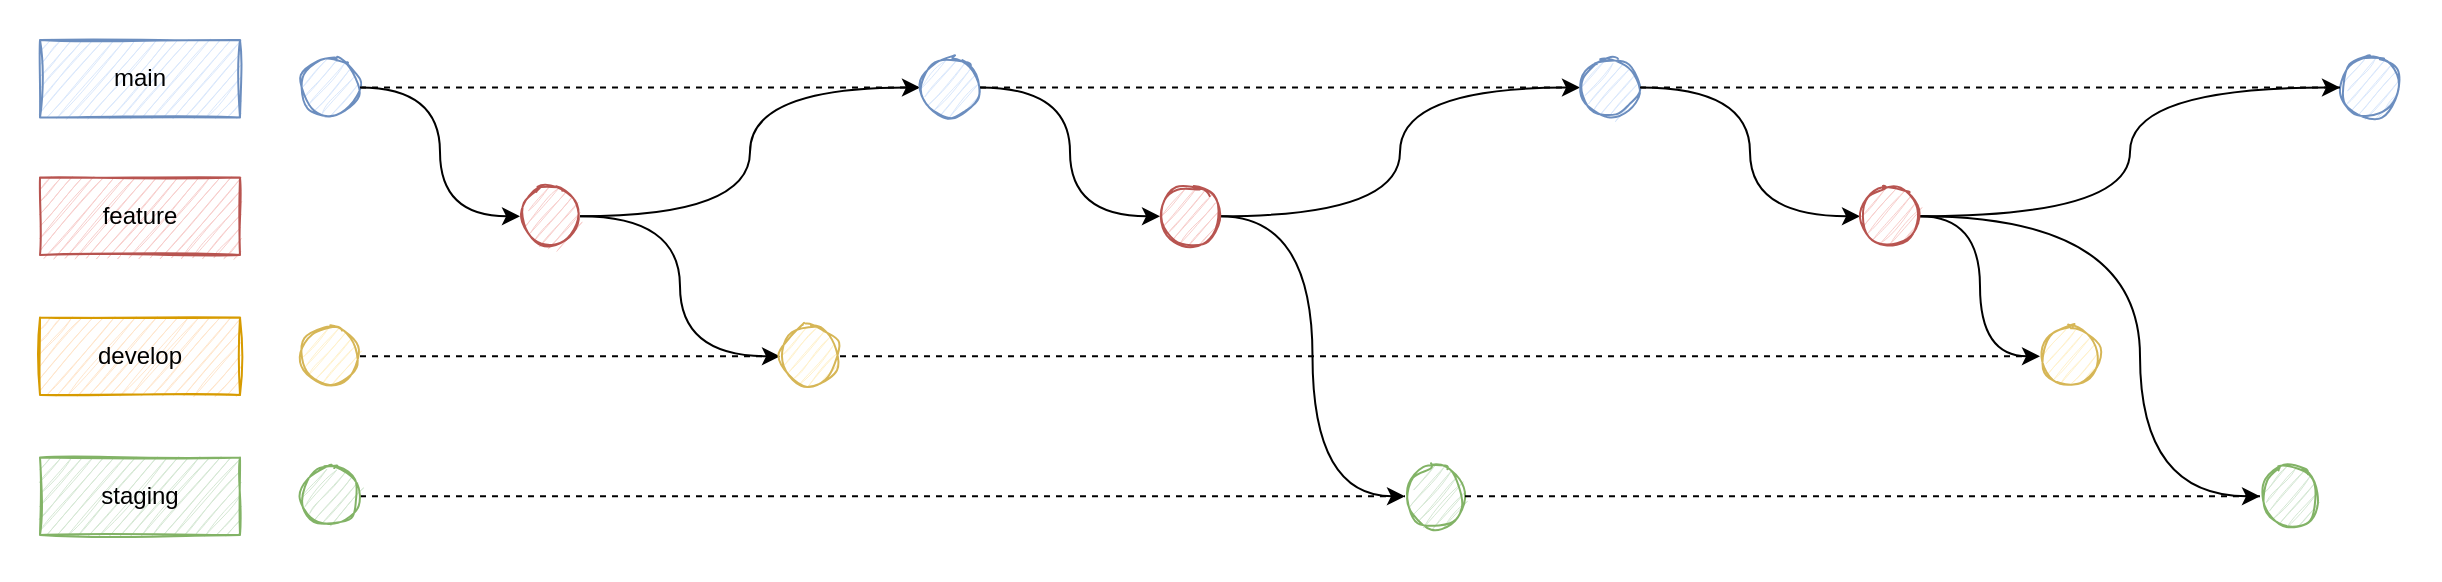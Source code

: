 <mxfile>
    <diagram id="nmVdRzCMXVpeTzNxSv2q" name="Page-1">
        <mxGraphModel dx="996" dy="2825" grid="1" gridSize="10" guides="1" tooltips="1" connect="1" arrows="1" fold="1" page="1" pageScale="1" pageWidth="850" pageHeight="1100" math="0" shadow="0">
            <root>
                <mxCell id="0"/>
                <mxCell id="1" parent="0"/>
                <mxCell id="57" value="" style="rounded=0;whiteSpace=wrap;html=1;strokeColor=none;fillColor=none;sketch=1;" parent="1" vertex="1">
                    <mxGeometry y="-2200" width="1220" height="290" as="geometry"/>
                </mxCell>
                <mxCell id="40" value="feature" style="whiteSpace=wrap;html=1;fillColor=#f8cecc;strokeColor=#b85450;sketch=1;" parent="1" vertex="1">
                    <mxGeometry x="20" y="-2111.25" width="100" height="38.75" as="geometry"/>
                </mxCell>
                <mxCell id="41" value="develop" style="whiteSpace=wrap;html=1;fillColor=#ffe6cc;strokeColor=#d79b00;sketch=1;" parent="1" vertex="1">
                    <mxGeometry x="20" y="-2041.25" width="100" height="38.75" as="geometry"/>
                </mxCell>
                <mxCell id="65" style="edgeStyle=orthogonalEdgeStyle;curved=1;rounded=0;orthogonalLoop=1;jettySize=auto;html=1;exitX=1;exitY=0.5;exitDx=0;exitDy=0;entryX=0;entryY=0.5;entryDx=0;entryDy=0;" edge="1" parent="1" source="58" target="61">
                    <mxGeometry relative="1" as="geometry"/>
                </mxCell>
                <mxCell id="58" value="" style="ellipse;whiteSpace=wrap;html=1;aspect=fixed;fillColor=#dae8fc;strokeColor=#6c8ebf;sketch=1;" vertex="1" parent="1">
                    <mxGeometry x="150" y="-2171.25" width="30" height="30" as="geometry"/>
                </mxCell>
                <mxCell id="59" value="main" style="whiteSpace=wrap;html=1;fillColor=#dae8fc;strokeColor=#6c8ebf;sketch=1;" vertex="1" parent="1">
                    <mxGeometry x="20" y="-2180" width="100" height="38.75" as="geometry"/>
                </mxCell>
                <mxCell id="60" value="staging" style="whiteSpace=wrap;html=1;fillColor=#d5e8d4;strokeColor=#82b366;sketch=1;" vertex="1" parent="1">
                    <mxGeometry x="20" y="-1971.25" width="100" height="38.75" as="geometry"/>
                </mxCell>
                <mxCell id="67" style="edgeStyle=orthogonalEdgeStyle;curved=1;rounded=0;orthogonalLoop=1;jettySize=auto;html=1;exitX=1;exitY=0.5;exitDx=0;exitDy=0;entryX=0;entryY=0.5;entryDx=0;entryDy=0;" edge="1" parent="1" source="61" target="66">
                    <mxGeometry relative="1" as="geometry"/>
                </mxCell>
                <mxCell id="68" style="edgeStyle=orthogonalEdgeStyle;curved=1;rounded=0;orthogonalLoop=1;jettySize=auto;html=1;exitX=1;exitY=0.5;exitDx=0;exitDy=0;entryX=0;entryY=0.5;entryDx=0;entryDy=0;" edge="1" parent="1" source="61" target="64">
                    <mxGeometry relative="1" as="geometry"/>
                </mxCell>
                <mxCell id="61" value="" style="ellipse;whiteSpace=wrap;html=1;aspect=fixed;fillColor=#f8cecc;strokeColor=#b85450;sketch=1;" vertex="1" parent="1">
                    <mxGeometry x="260" y="-2106.87" width="30" height="30" as="geometry"/>
                </mxCell>
                <mxCell id="76" style="edgeStyle=none;rounded=0;orthogonalLoop=1;jettySize=auto;html=1;exitX=1;exitY=0.5;exitDx=0;exitDy=0;entryX=0;entryY=0.5;entryDx=0;entryDy=0;dashed=1;endArrow=none;endFill=0;" edge="1" parent="1" source="62" target="66">
                    <mxGeometry relative="1" as="geometry"/>
                </mxCell>
                <mxCell id="62" value="" style="ellipse;whiteSpace=wrap;html=1;aspect=fixed;fillColor=#fff2cc;strokeColor=#d6b656;sketch=1;" vertex="1" parent="1">
                    <mxGeometry x="150" y="-2036.87" width="30" height="30" as="geometry"/>
                </mxCell>
                <mxCell id="77" style="edgeStyle=none;rounded=0;orthogonalLoop=1;jettySize=auto;html=1;exitX=1;exitY=0.5;exitDx=0;exitDy=0;entryX=0;entryY=0.5;entryDx=0;entryDy=0;dashed=1;endArrow=none;endFill=0;" edge="1" parent="1" source="63" target="71">
                    <mxGeometry relative="1" as="geometry"/>
                </mxCell>
                <mxCell id="63" value="" style="ellipse;whiteSpace=wrap;html=1;aspect=fixed;fillColor=#d5e8d4;strokeColor=#82b366;sketch=1;" vertex="1" parent="1">
                    <mxGeometry x="150" y="-1966.87" width="30" height="30" as="geometry"/>
                </mxCell>
                <mxCell id="70" style="edgeStyle=orthogonalEdgeStyle;curved=1;rounded=0;orthogonalLoop=1;jettySize=auto;html=1;exitX=1;exitY=0.5;exitDx=0;exitDy=0;entryX=0;entryY=0.5;entryDx=0;entryDy=0;" edge="1" parent="1" source="64" target="69">
                    <mxGeometry relative="1" as="geometry"/>
                </mxCell>
                <mxCell id="64" value="" style="ellipse;whiteSpace=wrap;html=1;aspect=fixed;fillColor=#dae8fc;strokeColor=#6c8ebf;sketch=1;" vertex="1" parent="1">
                    <mxGeometry x="460" y="-2171.25" width="30" height="30" as="geometry"/>
                </mxCell>
                <mxCell id="66" value="" style="ellipse;whiteSpace=wrap;html=1;aspect=fixed;fillColor=#fff2cc;strokeColor=#d6b656;sketch=1;" vertex="1" parent="1">
                    <mxGeometry x="390" y="-2036.87" width="30" height="30" as="geometry"/>
                </mxCell>
                <mxCell id="72" style="edgeStyle=orthogonalEdgeStyle;curved=1;rounded=0;orthogonalLoop=1;jettySize=auto;html=1;exitX=1;exitY=0.5;exitDx=0;exitDy=0;entryX=0;entryY=0.5;entryDx=0;entryDy=0;" edge="1" parent="1" source="69" target="71">
                    <mxGeometry relative="1" as="geometry"/>
                </mxCell>
                <mxCell id="74" style="edgeStyle=orthogonalEdgeStyle;curved=1;rounded=0;orthogonalLoop=1;jettySize=auto;html=1;exitX=1;exitY=0.5;exitDx=0;exitDy=0;entryX=0;entryY=0.5;entryDx=0;entryDy=0;" edge="1" parent="1" source="69" target="73">
                    <mxGeometry relative="1" as="geometry"/>
                </mxCell>
                <mxCell id="69" value="" style="ellipse;whiteSpace=wrap;html=1;aspect=fixed;fillColor=#f8cecc;strokeColor=#b85450;sketch=1;" vertex="1" parent="1">
                    <mxGeometry x="580" y="-2106.87" width="30" height="30" as="geometry"/>
                </mxCell>
                <mxCell id="71" value="" style="ellipse;whiteSpace=wrap;html=1;aspect=fixed;fillColor=#d5e8d4;strokeColor=#82b366;sketch=1;" vertex="1" parent="1">
                    <mxGeometry x="702.5" y="-1966.87" width="30" height="30" as="geometry"/>
                </mxCell>
                <mxCell id="81" style="edgeStyle=orthogonalEdgeStyle;curved=1;rounded=0;orthogonalLoop=1;jettySize=auto;html=1;exitX=1;exitY=0.5;exitDx=0;exitDy=0;entryX=0;entryY=0.5;entryDx=0;entryDy=0;endArrow=classic;endFill=1;" edge="1" parent="1" source="73" target="78">
                    <mxGeometry relative="1" as="geometry"/>
                </mxCell>
                <mxCell id="73" value="" style="ellipse;whiteSpace=wrap;html=1;aspect=fixed;fillColor=#dae8fc;strokeColor=#6c8ebf;sketch=1;" vertex="1" parent="1">
                    <mxGeometry x="790" y="-2171.25" width="30" height="30" as="geometry"/>
                </mxCell>
                <mxCell id="83" style="edgeStyle=orthogonalEdgeStyle;curved=1;rounded=0;orthogonalLoop=1;jettySize=auto;html=1;exitX=1;exitY=0.5;exitDx=0;exitDy=0;entryX=0;entryY=0.5;entryDx=0;entryDy=0;endArrow=classic;endFill=1;" edge="1" parent="1" source="78" target="82">
                    <mxGeometry relative="1" as="geometry"/>
                </mxCell>
                <mxCell id="85" style="edgeStyle=orthogonalEdgeStyle;curved=1;rounded=0;orthogonalLoop=1;jettySize=auto;html=1;entryX=0;entryY=0.5;entryDx=0;entryDy=0;endArrow=classic;endFill=1;" edge="1" parent="1" source="78" target="84">
                    <mxGeometry relative="1" as="geometry">
                        <Array as="points">
                            <mxPoint x="1070" y="-2092"/>
                            <mxPoint x="1070" y="-1952"/>
                        </Array>
                    </mxGeometry>
                </mxCell>
                <mxCell id="87" style="edgeStyle=orthogonalEdgeStyle;curved=1;rounded=0;orthogonalLoop=1;jettySize=auto;html=1;exitX=1;exitY=0.5;exitDx=0;exitDy=0;entryX=0;entryY=0.5;entryDx=0;entryDy=0;endArrow=classic;endFill=1;" edge="1" parent="1" source="78" target="86">
                    <mxGeometry relative="1" as="geometry"/>
                </mxCell>
                <mxCell id="78" value="" style="ellipse;whiteSpace=wrap;html=1;aspect=fixed;fillColor=#f8cecc;strokeColor=#b85450;sketch=1;" vertex="1" parent="1">
                    <mxGeometry x="930" y="-2106.87" width="30" height="30" as="geometry"/>
                </mxCell>
                <mxCell id="82" value="" style="ellipse;whiteSpace=wrap;html=1;aspect=fixed;fillColor=#fff2cc;strokeColor=#d6b656;sketch=1;" vertex="1" parent="1">
                    <mxGeometry x="1020" y="-2036.87" width="30" height="30" as="geometry"/>
                </mxCell>
                <mxCell id="84" value="" style="ellipse;whiteSpace=wrap;html=1;aspect=fixed;fillColor=#d5e8d4;strokeColor=#82b366;sketch=1;" vertex="1" parent="1">
                    <mxGeometry x="1130" y="-1966.87" width="30" height="30" as="geometry"/>
                </mxCell>
                <mxCell id="86" value="" style="ellipse;whiteSpace=wrap;html=1;aspect=fixed;fillColor=#dae8fc;strokeColor=#6c8ebf;sketch=1;" vertex="1" parent="1">
                    <mxGeometry x="1170" y="-2171.25" width="30" height="30" as="geometry"/>
                </mxCell>
                <mxCell id="88" style="edgeStyle=none;rounded=0;orthogonalLoop=1;jettySize=auto;html=1;exitX=1;exitY=0.5;exitDx=0;exitDy=0;entryX=0;entryY=0.5;entryDx=0;entryDy=0;dashed=1;endArrow=none;endFill=0;" edge="1" parent="1" source="66" target="82">
                    <mxGeometry relative="1" as="geometry">
                        <mxPoint x="450" y="-2022.37" as="sourcePoint"/>
                        <mxPoint x="660" y="-2022.37" as="targetPoint"/>
                    </mxGeometry>
                </mxCell>
                <mxCell id="89" style="edgeStyle=none;rounded=0;orthogonalLoop=1;jettySize=auto;html=1;exitX=1;exitY=0.5;exitDx=0;exitDy=0;entryX=0;entryY=0.5;entryDx=0;entryDy=0;dashed=1;endArrow=none;endFill=0;" edge="1" parent="1" source="71" target="84">
                    <mxGeometry relative="1" as="geometry">
                        <mxPoint x="190" y="-1941.87" as="sourcePoint"/>
                        <mxPoint x="712.5" y="-1941.87" as="targetPoint"/>
                    </mxGeometry>
                </mxCell>
                <mxCell id="91" style="edgeStyle=none;rounded=0;orthogonalLoop=1;jettySize=auto;html=1;exitX=1;exitY=0.5;exitDx=0;exitDy=0;entryX=0;entryY=0.5;entryDx=0;entryDy=0;dashed=1;endArrow=none;endFill=0;" edge="1" parent="1" source="58" target="64">
                    <mxGeometry relative="1" as="geometry">
                        <mxPoint x="190" y="-2011.87" as="sourcePoint"/>
                        <mxPoint x="400" y="-2011.87" as="targetPoint"/>
                    </mxGeometry>
                </mxCell>
                <mxCell id="92" style="edgeStyle=none;rounded=0;orthogonalLoop=1;jettySize=auto;html=1;exitX=1;exitY=0.5;exitDx=0;exitDy=0;entryX=0;entryY=0.5;entryDx=0;entryDy=0;dashed=1;endArrow=none;endFill=0;" edge="1" parent="1" source="64" target="73">
                    <mxGeometry relative="1" as="geometry">
                        <mxPoint x="190" y="-2146.25" as="sourcePoint"/>
                        <mxPoint x="470" y="-2146.25" as="targetPoint"/>
                    </mxGeometry>
                </mxCell>
                <mxCell id="93" style="edgeStyle=none;rounded=0;orthogonalLoop=1;jettySize=auto;html=1;exitX=1;exitY=0.5;exitDx=0;exitDy=0;entryX=0;entryY=0.5;entryDx=0;entryDy=0;dashed=1;endArrow=none;endFill=0;" edge="1" parent="1" source="73" target="86">
                    <mxGeometry relative="1" as="geometry">
                        <mxPoint x="200" y="-2136.25" as="sourcePoint"/>
                        <mxPoint x="480" y="-2136.25" as="targetPoint"/>
                    </mxGeometry>
                </mxCell>
            </root>
        </mxGraphModel>
    </diagram>
</mxfile>